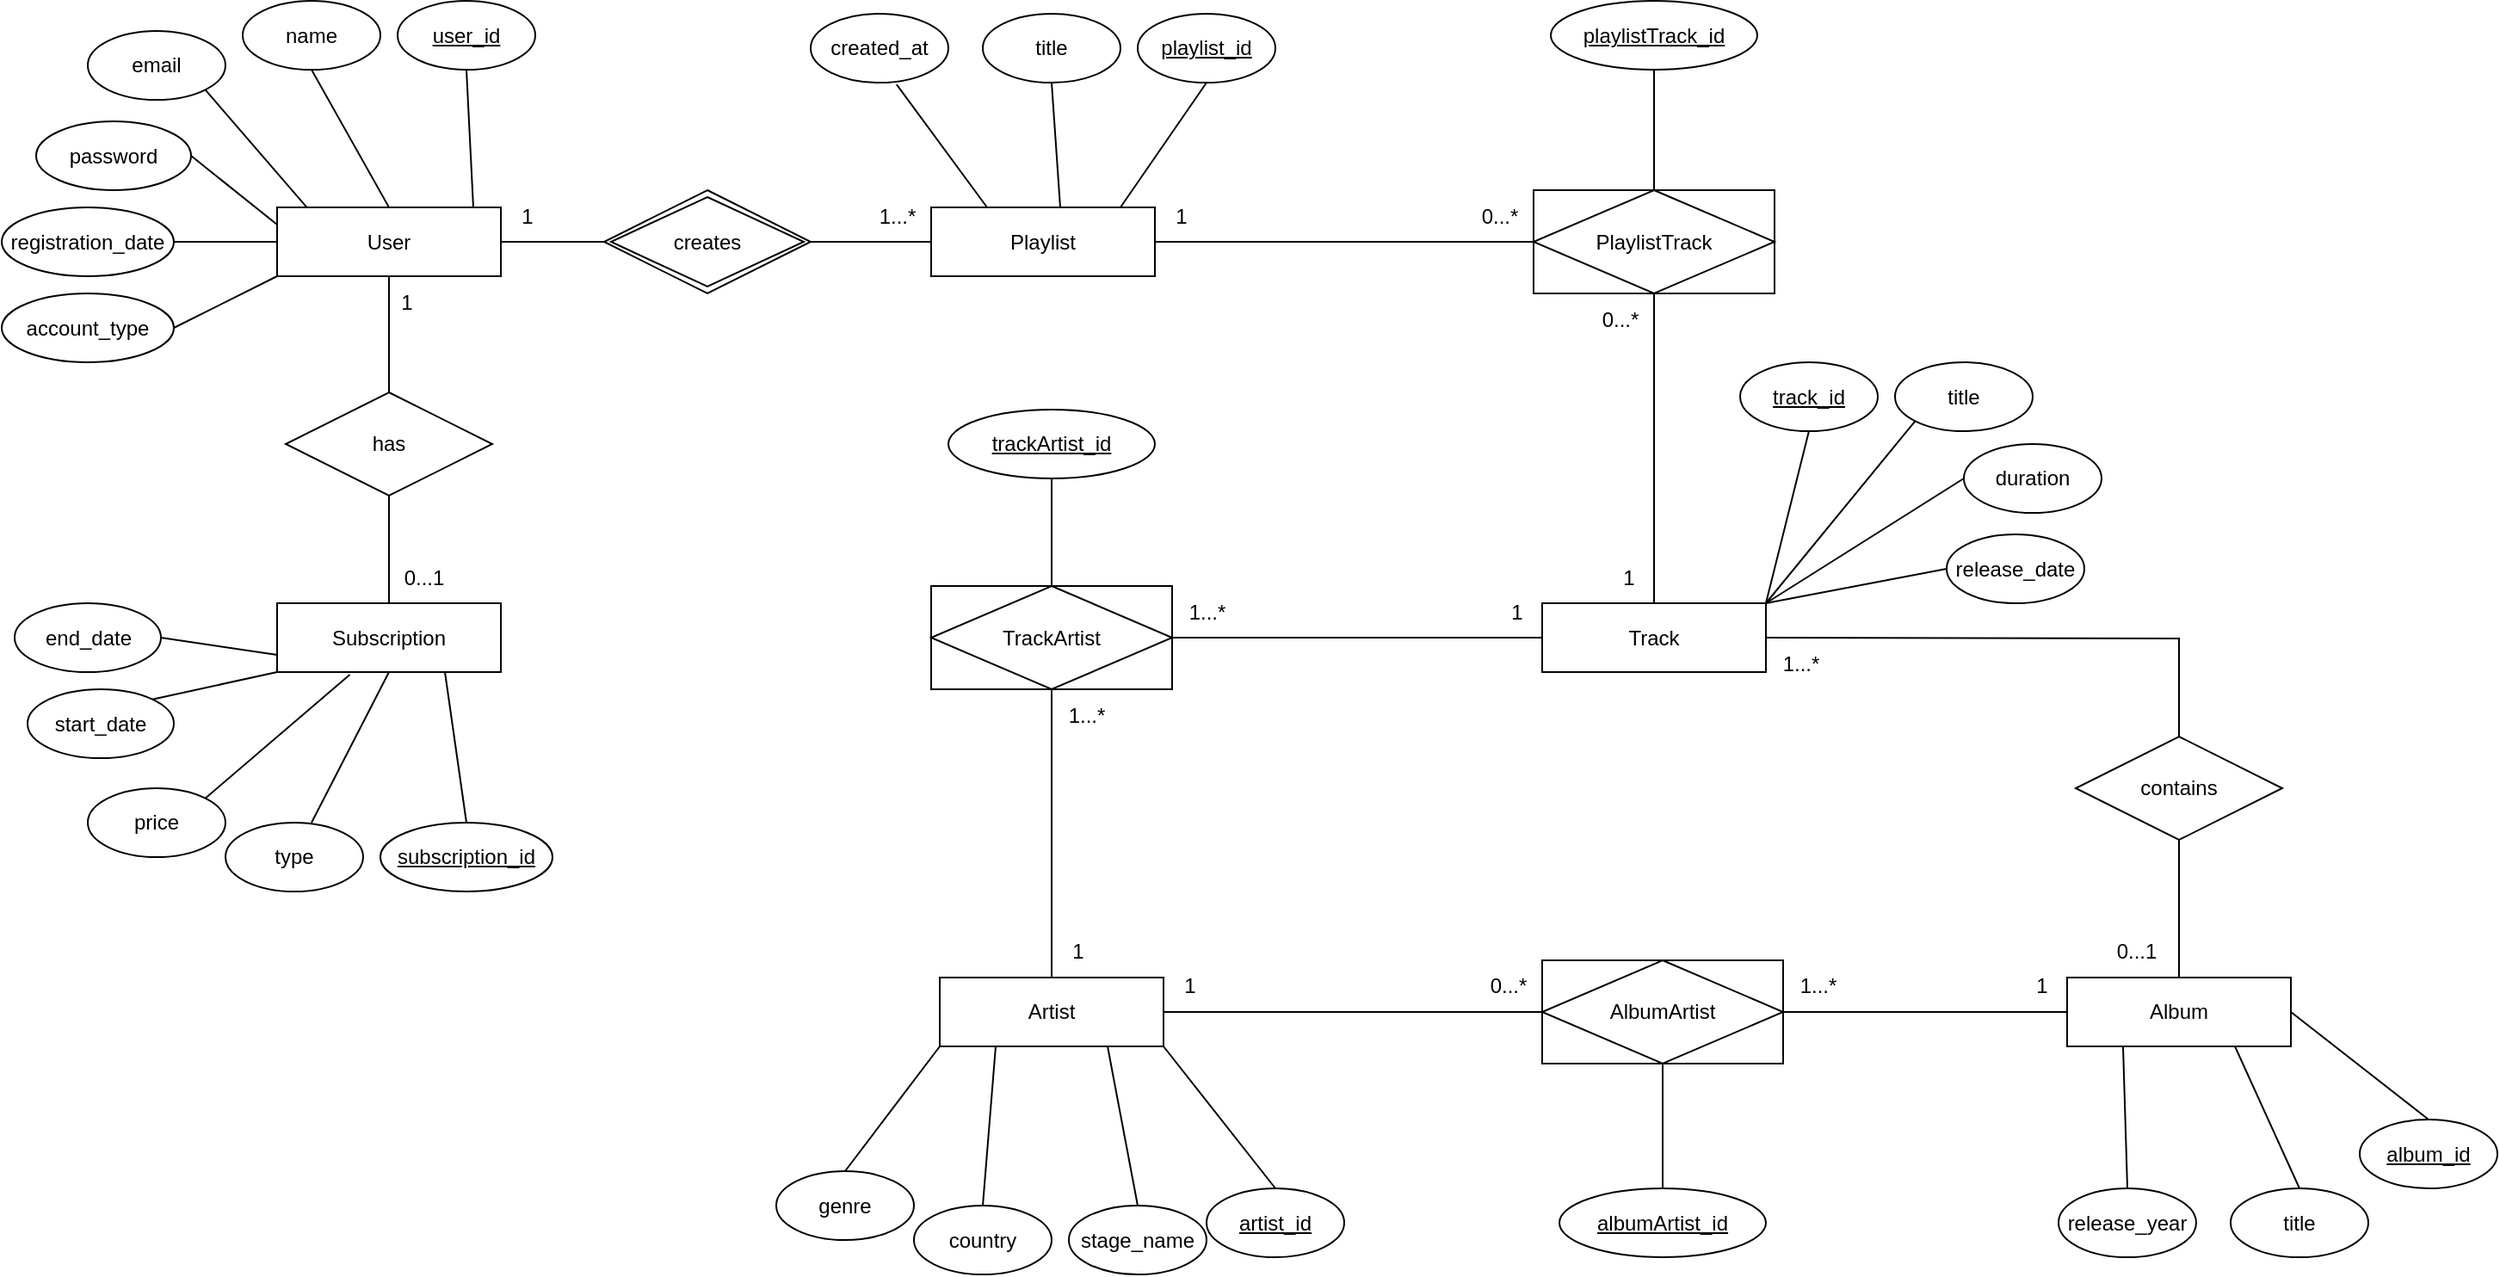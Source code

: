 <mxfile version="28.2.5">
  <diagram name="Страница — 1" id="agk2XMMz07DwHE8a75M7">
    <mxGraphModel dx="1453" dy="788" grid="1" gridSize="10" guides="1" tooltips="1" connect="1" arrows="1" fold="1" page="1" pageScale="1" pageWidth="1920" pageHeight="1200" math="0" shadow="0">
      <root>
        <mxCell id="0" />
        <mxCell id="1" parent="0" />
        <mxCell id="4leWx0n0EFDqDS3ZJIns-2" value="User" style="rounded=0;whiteSpace=wrap;html=1;" parent="1" vertex="1">
          <mxGeometry x="180" y="182.5" width="130" height="40" as="geometry" />
        </mxCell>
        <mxCell id="Ibi7c_byHSAgC4ZFs-kM-1" value="Playlist" style="rounded=0;whiteSpace=wrap;html=1;" vertex="1" parent="1">
          <mxGeometry x="560" y="182.5" width="130" height="40" as="geometry" />
        </mxCell>
        <mxCell id="Ibi7c_byHSAgC4ZFs-kM-2" value="Subscription" style="rounded=0;whiteSpace=wrap;html=1;" vertex="1" parent="1">
          <mxGeometry x="180" y="412.5" width="130" height="40" as="geometry" />
        </mxCell>
        <mxCell id="Ibi7c_byHSAgC4ZFs-kM-3" value="Track" style="rounded=0;whiteSpace=wrap;html=1;" vertex="1" parent="1">
          <mxGeometry x="915" y="412.5" width="130" height="40" as="geometry" />
        </mxCell>
        <mxCell id="Ibi7c_byHSAgC4ZFs-kM-4" value="Album" style="rounded=0;whiteSpace=wrap;html=1;" vertex="1" parent="1">
          <mxGeometry x="1220" y="630" width="130" height="40" as="geometry" />
        </mxCell>
        <mxCell id="Ibi7c_byHSAgC4ZFs-kM-5" value="Artist" style="rounded=0;whiteSpace=wrap;html=1;" vertex="1" parent="1">
          <mxGeometry x="565" y="630" width="130" height="40" as="geometry" />
        </mxCell>
        <mxCell id="Ibi7c_byHSAgC4ZFs-kM-6" value="PlaylistTrack" style="shape=associativeEntity;whiteSpace=wrap;html=1;align=center;" vertex="1" parent="1">
          <mxGeometry x="910" y="172.5" width="140" height="60" as="geometry" />
        </mxCell>
        <mxCell id="Ibi7c_byHSAgC4ZFs-kM-7" value="TrackArtist" style="shape=associativeEntity;whiteSpace=wrap;html=1;align=center;" vertex="1" parent="1">
          <mxGeometry x="560" y="402.5" width="140" height="60" as="geometry" />
        </mxCell>
        <mxCell id="Ibi7c_byHSAgC4ZFs-kM-9" value="user_id" style="ellipse;whiteSpace=wrap;html=1;align=center;fontStyle=4;" vertex="1" parent="1">
          <mxGeometry x="250" y="62.5" width="80" height="40" as="geometry" />
        </mxCell>
        <mxCell id="Ibi7c_byHSAgC4ZFs-kM-10" value="name" style="ellipse;whiteSpace=wrap;html=1;align=center;" vertex="1" parent="1">
          <mxGeometry x="160" y="62.5" width="80" height="40" as="geometry" />
        </mxCell>
        <mxCell id="Ibi7c_byHSAgC4ZFs-kM-11" value="email" style="ellipse;whiteSpace=wrap;html=1;align=center;" vertex="1" parent="1">
          <mxGeometry x="70" y="80" width="80" height="40" as="geometry" />
        </mxCell>
        <mxCell id="Ibi7c_byHSAgC4ZFs-kM-12" value="password" style="ellipse;whiteSpace=wrap;html=1;align=center;" vertex="1" parent="1">
          <mxGeometry x="40" y="132.5" width="90" height="40" as="geometry" />
        </mxCell>
        <mxCell id="Ibi7c_byHSAgC4ZFs-kM-13" value="registration_date" style="ellipse;whiteSpace=wrap;html=1;align=center;" vertex="1" parent="1">
          <mxGeometry x="20" y="182.5" width="100" height="40" as="geometry" />
        </mxCell>
        <mxCell id="Ibi7c_byHSAgC4ZFs-kM-14" value="account_type" style="ellipse;whiteSpace=wrap;html=1;align=center;" vertex="1" parent="1">
          <mxGeometry x="20" y="232.5" width="100" height="40" as="geometry" />
        </mxCell>
        <mxCell id="Ibi7c_byHSAgC4ZFs-kM-19" value="" style="endArrow=none;html=1;rounded=0;exitX=1;exitY=0.5;exitDx=0;exitDy=0;entryX=0;entryY=1;entryDx=0;entryDy=0;" edge="1" parent="1" source="Ibi7c_byHSAgC4ZFs-kM-14" target="4leWx0n0EFDqDS3ZJIns-2">
          <mxGeometry relative="1" as="geometry">
            <mxPoint x="130" y="310" as="sourcePoint" />
            <mxPoint x="290" y="310" as="targetPoint" />
          </mxGeometry>
        </mxCell>
        <mxCell id="Ibi7c_byHSAgC4ZFs-kM-20" value="" style="endArrow=none;html=1;rounded=0;exitX=1;exitY=0.5;exitDx=0;exitDy=0;entryX=0;entryY=0.5;entryDx=0;entryDy=0;" edge="1" parent="1" source="Ibi7c_byHSAgC4ZFs-kM-13" target="4leWx0n0EFDqDS3ZJIns-2">
          <mxGeometry relative="1" as="geometry">
            <mxPoint x="160" y="327" as="sourcePoint" />
            <mxPoint x="220" y="240" as="targetPoint" />
          </mxGeometry>
        </mxCell>
        <mxCell id="Ibi7c_byHSAgC4ZFs-kM-21" value="" style="endArrow=none;html=1;rounded=0;exitX=1;exitY=0.5;exitDx=0;exitDy=0;entryX=0;entryY=0.25;entryDx=0;entryDy=0;" edge="1" parent="1" source="Ibi7c_byHSAgC4ZFs-kM-12" target="4leWx0n0EFDqDS3ZJIns-2">
          <mxGeometry relative="1" as="geometry">
            <mxPoint x="150" y="307" as="sourcePoint" />
            <mxPoint x="210" y="220" as="targetPoint" />
          </mxGeometry>
        </mxCell>
        <mxCell id="Ibi7c_byHSAgC4ZFs-kM-22" value="" style="endArrow=none;html=1;rounded=0;exitX=1;exitY=1;exitDx=0;exitDy=0;entryX=0.135;entryY=0.008;entryDx=0;entryDy=0;entryPerimeter=0;" edge="1" parent="1" source="Ibi7c_byHSAgC4ZFs-kM-11" target="4leWx0n0EFDqDS3ZJIns-2">
          <mxGeometry relative="1" as="geometry">
            <mxPoint x="130" y="310" as="sourcePoint" />
            <mxPoint x="190" y="180" as="targetPoint" />
          </mxGeometry>
        </mxCell>
        <mxCell id="Ibi7c_byHSAgC4ZFs-kM-23" value="" style="endArrow=none;html=1;rounded=0;exitX=0.5;exitY=1;exitDx=0;exitDy=0;entryX=0.5;entryY=0;entryDx=0;entryDy=0;" edge="1" parent="1" source="Ibi7c_byHSAgC4ZFs-kM-10" target="4leWx0n0EFDqDS3ZJIns-2">
          <mxGeometry relative="1" as="geometry">
            <mxPoint x="130" y="310" as="sourcePoint" />
            <mxPoint x="220" y="180" as="targetPoint" />
          </mxGeometry>
        </mxCell>
        <mxCell id="Ibi7c_byHSAgC4ZFs-kM-24" value="" style="endArrow=none;html=1;rounded=0;exitX=0.5;exitY=1;exitDx=0;exitDy=0;entryX=0.877;entryY=0.008;entryDx=0;entryDy=0;entryPerimeter=0;" edge="1" parent="1" source="Ibi7c_byHSAgC4ZFs-kM-9" target="4leWx0n0EFDqDS3ZJIns-2">
          <mxGeometry relative="1" as="geometry">
            <mxPoint x="130" y="310" as="sourcePoint" />
            <mxPoint x="280" y="180" as="targetPoint" />
          </mxGeometry>
        </mxCell>
        <mxCell id="Ibi7c_byHSAgC4ZFs-kM-25" value="playlist_id" style="ellipse;whiteSpace=wrap;html=1;align=center;fontStyle=4;" vertex="1" parent="1">
          <mxGeometry x="680" y="70" width="80" height="40" as="geometry" />
        </mxCell>
        <mxCell id="Ibi7c_byHSAgC4ZFs-kM-26" value="title" style="ellipse;whiteSpace=wrap;html=1;align=center;" vertex="1" parent="1">
          <mxGeometry x="590" y="70" width="80" height="40" as="geometry" />
        </mxCell>
        <mxCell id="Ibi7c_byHSAgC4ZFs-kM-27" value="created_at" style="ellipse;whiteSpace=wrap;html=1;align=center;" vertex="1" parent="1">
          <mxGeometry x="490" y="70" width="80" height="40" as="geometry" />
        </mxCell>
        <mxCell id="Ibi7c_byHSAgC4ZFs-kM-29" value="" style="endArrow=none;html=1;rounded=0;exitX=0.624;exitY=1.026;exitDx=0;exitDy=0;exitPerimeter=0;entryX=0.25;entryY=0;entryDx=0;entryDy=0;" edge="1" parent="1" source="Ibi7c_byHSAgC4ZFs-kM-27" target="Ibi7c_byHSAgC4ZFs-kM-1">
          <mxGeometry relative="1" as="geometry">
            <mxPoint x="520" y="309.5" as="sourcePoint" />
            <mxPoint x="580" y="180" as="targetPoint" />
          </mxGeometry>
        </mxCell>
        <mxCell id="Ibi7c_byHSAgC4ZFs-kM-30" value="" style="endArrow=none;html=1;rounded=0;exitX=0.5;exitY=1;exitDx=0;exitDy=0;entryX=0.5;entryY=0;entryDx=0;entryDy=0;" edge="1" parent="1" source="Ibi7c_byHSAgC4ZFs-kM-26">
          <mxGeometry relative="1" as="geometry">
            <mxPoint x="520" y="309.5" as="sourcePoint" />
            <mxPoint x="635" y="182.5" as="targetPoint" />
          </mxGeometry>
        </mxCell>
        <mxCell id="Ibi7c_byHSAgC4ZFs-kM-31" value="" style="endArrow=none;html=1;rounded=0;exitX=0.5;exitY=1;exitDx=0;exitDy=0;entryX=0.846;entryY=0;entryDx=0;entryDy=0;entryPerimeter=0;" edge="1" parent="1" source="Ibi7c_byHSAgC4ZFs-kM-25" target="Ibi7c_byHSAgC4ZFs-kM-1">
          <mxGeometry relative="1" as="geometry">
            <mxPoint x="520" y="309.5" as="sourcePoint" />
            <mxPoint x="684" y="182.5" as="targetPoint" />
          </mxGeometry>
        </mxCell>
        <mxCell id="Ibi7c_byHSAgC4ZFs-kM-32" value="playlistTrack_id" style="ellipse;whiteSpace=wrap;html=1;align=center;fontStyle=4;" vertex="1" parent="1">
          <mxGeometry x="920" y="62.5" width="120" height="40" as="geometry" />
        </mxCell>
        <mxCell id="Ibi7c_byHSAgC4ZFs-kM-33" value="" style="endArrow=none;html=1;rounded=0;exitX=0.5;exitY=1;exitDx=0;exitDy=0;entryX=0.846;entryY=0;entryDx=0;entryDy=0;entryPerimeter=0;" edge="1" parent="1" source="Ibi7c_byHSAgC4ZFs-kM-32">
          <mxGeometry relative="1" as="geometry">
            <mxPoint x="830" y="299" as="sourcePoint" />
            <mxPoint x="980" y="172.5" as="targetPoint" />
          </mxGeometry>
        </mxCell>
        <mxCell id="Ibi7c_byHSAgC4ZFs-kM-46" value="subscription_id" style="ellipse;whiteSpace=wrap;html=1;align=center;fontStyle=4;" vertex="1" parent="1">
          <mxGeometry x="240" y="540" width="100" height="40" as="geometry" />
        </mxCell>
        <mxCell id="Ibi7c_byHSAgC4ZFs-kM-47" value="type" style="ellipse;whiteSpace=wrap;html=1;align=center;" vertex="1" parent="1">
          <mxGeometry x="150" y="540" width="80" height="40" as="geometry" />
        </mxCell>
        <mxCell id="Ibi7c_byHSAgC4ZFs-kM-48" value="price" style="ellipse;whiteSpace=wrap;html=1;align=center;" vertex="1" parent="1">
          <mxGeometry x="70" y="520" width="80" height="40" as="geometry" />
        </mxCell>
        <mxCell id="Ibi7c_byHSAgC4ZFs-kM-49" value="start_date" style="ellipse;whiteSpace=wrap;html=1;align=center;" vertex="1" parent="1">
          <mxGeometry x="35" y="462.5" width="85" height="40" as="geometry" />
        </mxCell>
        <mxCell id="Ibi7c_byHSAgC4ZFs-kM-50" value="end_date" style="ellipse;whiteSpace=wrap;html=1;align=center;" vertex="1" parent="1">
          <mxGeometry x="27.5" y="412.5" width="85" height="40" as="geometry" />
        </mxCell>
        <mxCell id="Ibi7c_byHSAgC4ZFs-kM-53" value="" style="endArrow=none;html=1;rounded=0;exitX=1;exitY=0.5;exitDx=0;exitDy=0;entryX=0;entryY=0.75;entryDx=0;entryDy=0;" edge="1" parent="1" source="Ibi7c_byHSAgC4ZFs-kM-50" target="Ibi7c_byHSAgC4ZFs-kM-2">
          <mxGeometry relative="1" as="geometry">
            <mxPoint x="190" y="758.25" as="sourcePoint" />
            <mxPoint x="210" y="633.75" as="targetPoint" />
          </mxGeometry>
        </mxCell>
        <mxCell id="Ibi7c_byHSAgC4ZFs-kM-54" value="" style="endArrow=none;html=1;rounded=0;entryX=0;entryY=1;entryDx=0;entryDy=0;exitX=1;exitY=0;exitDx=0;exitDy=0;" edge="1" parent="1" source="Ibi7c_byHSAgC4ZFs-kM-49" target="Ibi7c_byHSAgC4ZFs-kM-2">
          <mxGeometry relative="1" as="geometry">
            <mxPoint x="140" y="514" as="sourcePoint" />
            <mxPoint x="210" y="623.75" as="targetPoint" />
          </mxGeometry>
        </mxCell>
        <mxCell id="Ibi7c_byHSAgC4ZFs-kM-55" value="" style="endArrow=none;html=1;rounded=0;exitX=1;exitY=0;exitDx=0;exitDy=0;entryX=0.325;entryY=1.037;entryDx=0;entryDy=0;entryPerimeter=0;" edge="1" parent="1" source="Ibi7c_byHSAgC4ZFs-kM-48" target="Ibi7c_byHSAgC4ZFs-kM-2">
          <mxGeometry relative="1" as="geometry">
            <mxPoint x="160" y="741.25" as="sourcePoint" />
            <mxPoint x="228" y="614" as="targetPoint" />
          </mxGeometry>
        </mxCell>
        <mxCell id="Ibi7c_byHSAgC4ZFs-kM-56" value="" style="endArrow=none;html=1;rounded=0;entryX=0.5;entryY=1;entryDx=0;entryDy=0;" edge="1" parent="1" target="Ibi7c_byHSAgC4ZFs-kM-2">
          <mxGeometry relative="1" as="geometry">
            <mxPoint x="200" y="540" as="sourcePoint" />
            <mxPoint x="275" y="613.75" as="targetPoint" />
          </mxGeometry>
        </mxCell>
        <mxCell id="Ibi7c_byHSAgC4ZFs-kM-57" value="" style="endArrow=none;html=1;rounded=0;exitX=0.5;exitY=0;exitDx=0;exitDy=0;entryX=0.75;entryY=1;entryDx=0;entryDy=0;" edge="1" parent="1" source="Ibi7c_byHSAgC4ZFs-kM-46" target="Ibi7c_byHSAgC4ZFs-kM-2">
          <mxGeometry relative="1" as="geometry">
            <mxPoint x="160" y="741.25" as="sourcePoint" />
            <mxPoint x="324.01" y="614.07" as="targetPoint" />
          </mxGeometry>
        </mxCell>
        <mxCell id="Ibi7c_byHSAgC4ZFs-kM-59" value="artist_id" style="ellipse;whiteSpace=wrap;html=1;align=center;fontStyle=4;" vertex="1" parent="1">
          <mxGeometry x="720" y="752.5" width="80" height="40" as="geometry" />
        </mxCell>
        <mxCell id="Ibi7c_byHSAgC4ZFs-kM-60" value="stage_name" style="ellipse;whiteSpace=wrap;html=1;align=center;" vertex="1" parent="1">
          <mxGeometry x="640" y="762.5" width="80" height="40" as="geometry" />
        </mxCell>
        <mxCell id="Ibi7c_byHSAgC4ZFs-kM-61" value="country" style="ellipse;whiteSpace=wrap;html=1;align=center;" vertex="1" parent="1">
          <mxGeometry x="550" y="762.5" width="80" height="40" as="geometry" />
        </mxCell>
        <mxCell id="Ibi7c_byHSAgC4ZFs-kM-62" value="genre" style="ellipse;whiteSpace=wrap;html=1;align=center;" vertex="1" parent="1">
          <mxGeometry x="470" y="742.5" width="80" height="40" as="geometry" />
        </mxCell>
        <mxCell id="Ibi7c_byHSAgC4ZFs-kM-63" value="" style="endArrow=none;html=1;rounded=0;entryX=0;entryY=1;entryDx=0;entryDy=0;exitX=0.5;exitY=0;exitDx=0;exitDy=0;" edge="1" parent="1" source="Ibi7c_byHSAgC4ZFs-kM-62" target="Ibi7c_byHSAgC4ZFs-kM-5">
          <mxGeometry relative="1" as="geometry">
            <mxPoint x="501" y="719.5" as="sourcePoint" />
            <mxPoint x="430" y="582.5" as="targetPoint" />
          </mxGeometry>
        </mxCell>
        <mxCell id="Ibi7c_byHSAgC4ZFs-kM-64" value="" style="endArrow=none;html=1;rounded=0;exitX=0.5;exitY=0;exitDx=0;exitDy=0;entryX=0.25;entryY=1;entryDx=0;entryDy=0;" edge="1" parent="1" source="Ibi7c_byHSAgC4ZFs-kM-61" target="Ibi7c_byHSAgC4ZFs-kM-5">
          <mxGeometry relative="1" as="geometry">
            <mxPoint x="612" y="799.5" as="sourcePoint" />
            <mxPoint x="600" y="712.5" as="targetPoint" />
          </mxGeometry>
        </mxCell>
        <mxCell id="Ibi7c_byHSAgC4ZFs-kM-65" value="" style="endArrow=none;html=1;rounded=0;exitX=0.5;exitY=0;exitDx=0;exitDy=0;entryX=0.75;entryY=1;entryDx=0;entryDy=0;" edge="1" parent="1" source="Ibi7c_byHSAgC4ZFs-kM-60" target="Ibi7c_byHSAgC4ZFs-kM-5">
          <mxGeometry relative="1" as="geometry">
            <mxPoint x="652" y="809.5" as="sourcePoint" />
            <mxPoint x="640" y="722.5" as="targetPoint" />
          </mxGeometry>
        </mxCell>
        <mxCell id="Ibi7c_byHSAgC4ZFs-kM-66" value="" style="endArrow=none;html=1;rounded=0;exitX=0.5;exitY=0;exitDx=0;exitDy=0;entryX=1;entryY=1;entryDx=0;entryDy=0;" edge="1" parent="1" source="Ibi7c_byHSAgC4ZFs-kM-59" target="Ibi7c_byHSAgC4ZFs-kM-5">
          <mxGeometry relative="1" as="geometry">
            <mxPoint x="702" y="809.5" as="sourcePoint" />
            <mxPoint x="690" y="722.5" as="targetPoint" />
          </mxGeometry>
        </mxCell>
        <mxCell id="Ibi7c_byHSAgC4ZFs-kM-67" value="album_id" style="ellipse;whiteSpace=wrap;html=1;align=center;fontStyle=4;" vertex="1" parent="1">
          <mxGeometry x="1390" y="712.5" width="80" height="40" as="geometry" />
        </mxCell>
        <mxCell id="Ibi7c_byHSAgC4ZFs-kM-68" value="release_year" style="ellipse;whiteSpace=wrap;html=1;align=center;" vertex="1" parent="1">
          <mxGeometry x="1215" y="752.5" width="80" height="40" as="geometry" />
        </mxCell>
        <mxCell id="Ibi7c_byHSAgC4ZFs-kM-69" value="title" style="ellipse;whiteSpace=wrap;html=1;align=center;" vertex="1" parent="1">
          <mxGeometry x="1315" y="752.5" width="80" height="40" as="geometry" />
        </mxCell>
        <mxCell id="Ibi7c_byHSAgC4ZFs-kM-70" value="" style="endArrow=none;html=1;rounded=0;exitX=0.5;exitY=0;exitDx=0;exitDy=0;entryX=0.25;entryY=1;entryDx=0;entryDy=0;" edge="1" parent="1" source="Ibi7c_byHSAgC4ZFs-kM-68" target="Ibi7c_byHSAgC4ZFs-kM-4">
          <mxGeometry relative="1" as="geometry">
            <mxPoint x="1225" y="762.5" as="sourcePoint" />
            <mxPoint x="1233" y="670.5" as="targetPoint" />
          </mxGeometry>
        </mxCell>
        <mxCell id="Ibi7c_byHSAgC4ZFs-kM-71" value="" style="endArrow=none;html=1;rounded=0;exitX=0.5;exitY=0;exitDx=0;exitDy=0;entryX=0.75;entryY=1;entryDx=0;entryDy=0;" edge="1" parent="1" source="Ibi7c_byHSAgC4ZFs-kM-69" target="Ibi7c_byHSAgC4ZFs-kM-4">
          <mxGeometry relative="1" as="geometry">
            <mxPoint x="1345" y="764.5" as="sourcePoint" />
            <mxPoint x="1353" y="672.5" as="targetPoint" />
          </mxGeometry>
        </mxCell>
        <mxCell id="Ibi7c_byHSAgC4ZFs-kM-72" value="" style="endArrow=none;html=1;rounded=0;exitX=0.5;exitY=0;exitDx=0;exitDy=0;entryX=1;entryY=0.5;entryDx=0;entryDy=0;" edge="1" parent="1" source="Ibi7c_byHSAgC4ZFs-kM-67" target="Ibi7c_byHSAgC4ZFs-kM-4">
          <mxGeometry relative="1" as="geometry">
            <mxPoint x="1345" y="784.5" as="sourcePoint" />
            <mxPoint x="1353" y="692.5" as="targetPoint" />
          </mxGeometry>
        </mxCell>
        <mxCell id="Ibi7c_byHSAgC4ZFs-kM-73" value="track_id" style="ellipse;whiteSpace=wrap;html=1;align=center;fontStyle=4;" vertex="1" parent="1">
          <mxGeometry x="1030" y="272.5" width="80" height="40" as="geometry" />
        </mxCell>
        <mxCell id="Ibi7c_byHSAgC4ZFs-kM-74" value="duration" style="ellipse;whiteSpace=wrap;html=1;align=center;" vertex="1" parent="1">
          <mxGeometry x="1160" y="320" width="80" height="40" as="geometry" />
        </mxCell>
        <mxCell id="Ibi7c_byHSAgC4ZFs-kM-75" value="title" style="ellipse;whiteSpace=wrap;html=1;align=center;" vertex="1" parent="1">
          <mxGeometry x="1120" y="272.5" width="80" height="40" as="geometry" />
        </mxCell>
        <mxCell id="Ibi7c_byHSAgC4ZFs-kM-76" value="release_date" style="ellipse;whiteSpace=wrap;html=1;align=center;" vertex="1" parent="1">
          <mxGeometry x="1150" y="372.5" width="80" height="40" as="geometry" />
        </mxCell>
        <mxCell id="Ibi7c_byHSAgC4ZFs-kM-77" value="" style="endArrow=none;html=1;rounded=0;entryX=1;entryY=0;entryDx=0;entryDy=0;exitX=0;exitY=0.5;exitDx=0;exitDy=0;" edge="1" parent="1" source="Ibi7c_byHSAgC4ZFs-kM-76" target="Ibi7c_byHSAgC4ZFs-kM-3">
          <mxGeometry relative="1" as="geometry">
            <mxPoint x="1140" y="430" as="sourcePoint" />
            <mxPoint x="1053" y="431.5" as="targetPoint" />
          </mxGeometry>
        </mxCell>
        <mxCell id="Ibi7c_byHSAgC4ZFs-kM-78" value="" style="endArrow=none;html=1;rounded=0;exitX=0;exitY=0.5;exitDx=0;exitDy=0;entryX=1;entryY=0;entryDx=0;entryDy=0;" edge="1" parent="1" source="Ibi7c_byHSAgC4ZFs-kM-74" target="Ibi7c_byHSAgC4ZFs-kM-3">
          <mxGeometry relative="1" as="geometry">
            <mxPoint x="1097" y="542" as="sourcePoint" />
            <mxPoint x="1060" y="460" as="targetPoint" />
          </mxGeometry>
        </mxCell>
        <mxCell id="Ibi7c_byHSAgC4ZFs-kM-79" value="" style="endArrow=none;html=1;rounded=0;exitX=0;exitY=1;exitDx=0;exitDy=0;entryX=1;entryY=0;entryDx=0;entryDy=0;" edge="1" parent="1" source="Ibi7c_byHSAgC4ZFs-kM-75" target="Ibi7c_byHSAgC4ZFs-kM-3">
          <mxGeometry relative="1" as="geometry">
            <mxPoint x="1097" y="492" as="sourcePoint" />
            <mxPoint x="1045" y="433" as="targetPoint" />
          </mxGeometry>
        </mxCell>
        <mxCell id="Ibi7c_byHSAgC4ZFs-kM-80" value="" style="endArrow=none;html=1;rounded=0;exitX=0.5;exitY=1;exitDx=0;exitDy=0;entryX=1;entryY=0;entryDx=0;entryDy=0;" edge="1" parent="1" source="Ibi7c_byHSAgC4ZFs-kM-73" target="Ibi7c_byHSAgC4ZFs-kM-3">
          <mxGeometry relative="1" as="geometry">
            <mxPoint x="1127" y="472" as="sourcePoint" />
            <mxPoint x="1090" y="390" as="targetPoint" />
          </mxGeometry>
        </mxCell>
        <mxCell id="Ibi7c_byHSAgC4ZFs-kM-81" value="trackArtist_id" style="ellipse;whiteSpace=wrap;html=1;align=center;fontStyle=4;" vertex="1" parent="1">
          <mxGeometry x="570" y="300" width="120" height="40" as="geometry" />
        </mxCell>
        <mxCell id="Ibi7c_byHSAgC4ZFs-kM-82" value="" style="endArrow=none;html=1;rounded=0;exitX=0.5;exitY=1;exitDx=0;exitDy=0;entryX=0.5;entryY=0;entryDx=0;entryDy=0;" edge="1" parent="1" source="Ibi7c_byHSAgC4ZFs-kM-81" target="Ibi7c_byHSAgC4ZFs-kM-7">
          <mxGeometry relative="1" as="geometry">
            <mxPoint x="450" y="536.5" as="sourcePoint" />
            <mxPoint x="750" y="362.5" as="targetPoint" />
          </mxGeometry>
        </mxCell>
        <mxCell id="Ibi7c_byHSAgC4ZFs-kM-83" value="" style="endArrow=none;html=1;rounded=0;exitX=0.5;exitY=1;exitDx=0;exitDy=0;entryX=0.5;entryY=0;entryDx=0;entryDy=0;" edge="1" parent="1" source="Ibi7c_byHSAgC4ZFs-kM-6" target="Ibi7c_byHSAgC4ZFs-kM-3">
          <mxGeometry relative="1" as="geometry">
            <mxPoint x="640" y="240" as="sourcePoint" />
            <mxPoint x="800" y="240" as="targetPoint" />
          </mxGeometry>
        </mxCell>
        <mxCell id="Ibi7c_byHSAgC4ZFs-kM-84" value="" style="endArrow=none;html=1;rounded=0;exitX=1;exitY=0.5;exitDx=0;exitDy=0;entryX=0;entryY=0.5;entryDx=0;entryDy=0;" edge="1" parent="1" source="Ibi7c_byHSAgC4ZFs-kM-1" target="Ibi7c_byHSAgC4ZFs-kM-6">
          <mxGeometry relative="1" as="geometry">
            <mxPoint x="720" y="240" as="sourcePoint" />
            <mxPoint x="880" y="240" as="targetPoint" />
          </mxGeometry>
        </mxCell>
        <mxCell id="Ibi7c_byHSAgC4ZFs-kM-85" value="" style="endArrow=none;html=1;rounded=0;exitX=1;exitY=0.5;exitDx=0;exitDy=0;entryX=0;entryY=0.5;entryDx=0;entryDy=0;" edge="1" parent="1" source="Ibi7c_byHSAgC4ZFs-kM-7" target="Ibi7c_byHSAgC4ZFs-kM-3">
          <mxGeometry relative="1" as="geometry">
            <mxPoint x="720" y="340" as="sourcePoint" />
            <mxPoint x="880" y="340" as="targetPoint" />
          </mxGeometry>
        </mxCell>
        <mxCell id="Ibi7c_byHSAgC4ZFs-kM-86" value="" style="endArrow=none;html=1;rounded=0;exitX=0.5;exitY=1;exitDx=0;exitDy=0;entryX=0.5;entryY=0;entryDx=0;entryDy=0;" edge="1" parent="1" source="Ibi7c_byHSAgC4ZFs-kM-7" target="Ibi7c_byHSAgC4ZFs-kM-5">
          <mxGeometry relative="1" as="geometry">
            <mxPoint x="720" y="530" as="sourcePoint" />
            <mxPoint x="880" y="530" as="targetPoint" />
          </mxGeometry>
        </mxCell>
        <mxCell id="Ibi7c_byHSAgC4ZFs-kM-87" value="1" style="text;html=1;align=center;verticalAlign=middle;resizable=0;points=[];autosize=1;strokeColor=none;fillColor=none;" vertex="1" parent="1">
          <mxGeometry x="690" y="172.5" width="30" height="30" as="geometry" />
        </mxCell>
        <mxCell id="Ibi7c_byHSAgC4ZFs-kM-88" value="0...*" style="text;html=1;align=center;verticalAlign=middle;resizable=0;points=[];autosize=1;strokeColor=none;fillColor=none;" vertex="1" parent="1">
          <mxGeometry x="870" y="172.5" width="40" height="30" as="geometry" />
        </mxCell>
        <mxCell id="Ibi7c_byHSAgC4ZFs-kM-89" value="1" style="text;html=1;align=center;verticalAlign=middle;resizable=0;points=[];autosize=1;strokeColor=none;fillColor=none;" vertex="1" parent="1">
          <mxGeometry x="950" y="382.5" width="30" height="30" as="geometry" />
        </mxCell>
        <mxCell id="Ibi7c_byHSAgC4ZFs-kM-90" value="0...*" style="text;html=1;align=center;verticalAlign=middle;resizable=0;points=[];autosize=1;strokeColor=none;fillColor=none;" vertex="1" parent="1">
          <mxGeometry x="940" y="232.5" width="40" height="30" as="geometry" />
        </mxCell>
        <mxCell id="Ibi7c_byHSAgC4ZFs-kM-92" value="1" style="text;html=1;align=center;verticalAlign=middle;resizable=0;points=[];autosize=1;strokeColor=none;fillColor=none;" vertex="1" parent="1">
          <mxGeometry x="885" y="402.5" width="30" height="30" as="geometry" />
        </mxCell>
        <mxCell id="Ibi7c_byHSAgC4ZFs-kM-93" value="1" style="text;html=1;align=center;verticalAlign=middle;resizable=0;points=[];autosize=1;strokeColor=none;fillColor=none;" vertex="1" parent="1">
          <mxGeometry x="630" y="600" width="30" height="30" as="geometry" />
        </mxCell>
        <mxCell id="Ibi7c_byHSAgC4ZFs-kM-94" value="1...*" style="text;html=1;align=center;verticalAlign=middle;resizable=0;points=[];autosize=1;strokeColor=none;fillColor=none;" vertex="1" parent="1">
          <mxGeometry x="630" y="462.5" width="40" height="30" as="geometry" />
        </mxCell>
        <mxCell id="Ibi7c_byHSAgC4ZFs-kM-95" value="1...*" style="text;html=1;align=center;verticalAlign=middle;resizable=0;points=[];autosize=1;strokeColor=none;fillColor=none;" vertex="1" parent="1">
          <mxGeometry x="700" y="402.5" width="40" height="30" as="geometry" />
        </mxCell>
        <mxCell id="Ibi7c_byHSAgC4ZFs-kM-96" value="creates" style="shape=rhombus;double=1;perimeter=rhombusPerimeter;whiteSpace=wrap;html=1;align=center;" vertex="1" parent="1">
          <mxGeometry x="370" y="172.5" width="120" height="60" as="geometry" />
        </mxCell>
        <mxCell id="Ibi7c_byHSAgC4ZFs-kM-97" value="has" style="shape=rhombus;perimeter=rhombusPerimeter;whiteSpace=wrap;html=1;align=center;" vertex="1" parent="1">
          <mxGeometry x="185" y="290" width="120" height="60" as="geometry" />
        </mxCell>
        <mxCell id="Ibi7c_byHSAgC4ZFs-kM-98" value="" style="endArrow=none;html=1;rounded=0;exitX=0.5;exitY=1;exitDx=0;exitDy=0;entryX=0.5;entryY=0;entryDx=0;entryDy=0;" edge="1" parent="1" source="4leWx0n0EFDqDS3ZJIns-2" target="Ibi7c_byHSAgC4ZFs-kM-97">
          <mxGeometry relative="1" as="geometry">
            <mxPoint x="220" y="330" as="sourcePoint" />
            <mxPoint x="380" y="330" as="targetPoint" />
          </mxGeometry>
        </mxCell>
        <mxCell id="Ibi7c_byHSAgC4ZFs-kM-99" value="" style="endArrow=none;html=1;rounded=0;exitX=0.5;exitY=1;exitDx=0;exitDy=0;entryX=0.5;entryY=0;entryDx=0;entryDy=0;" edge="1" parent="1" source="Ibi7c_byHSAgC4ZFs-kM-97" target="Ibi7c_byHSAgC4ZFs-kM-2">
          <mxGeometry relative="1" as="geometry">
            <mxPoint x="220" y="330" as="sourcePoint" />
            <mxPoint x="260" y="380" as="targetPoint" />
          </mxGeometry>
        </mxCell>
        <mxCell id="Ibi7c_byHSAgC4ZFs-kM-100" value="1" style="text;html=1;align=center;verticalAlign=middle;resizable=0;points=[];autosize=1;strokeColor=none;fillColor=none;" vertex="1" parent="1">
          <mxGeometry x="240" y="222.5" width="30" height="30" as="geometry" />
        </mxCell>
        <mxCell id="Ibi7c_byHSAgC4ZFs-kM-101" value="0...1" style="text;html=1;align=center;verticalAlign=middle;resizable=0;points=[];autosize=1;strokeColor=none;fillColor=none;" vertex="1" parent="1">
          <mxGeometry x="240" y="382.5" width="50" height="30" as="geometry" />
        </mxCell>
        <mxCell id="Ibi7c_byHSAgC4ZFs-kM-102" value="" style="endArrow=none;html=1;rounded=0;exitX=1;exitY=0.5;exitDx=0;exitDy=0;entryX=0;entryY=0.5;entryDx=0;entryDy=0;" edge="1" parent="1" source="4leWx0n0EFDqDS3ZJIns-2" target="Ibi7c_byHSAgC4ZFs-kM-96">
          <mxGeometry relative="1" as="geometry">
            <mxPoint x="330" y="240" as="sourcePoint" />
            <mxPoint x="490" y="240" as="targetPoint" />
          </mxGeometry>
        </mxCell>
        <mxCell id="Ibi7c_byHSAgC4ZFs-kM-103" value="" style="endArrow=none;html=1;rounded=0;exitX=1;exitY=0.5;exitDx=0;exitDy=0;entryX=0;entryY=0.5;entryDx=0;entryDy=0;" edge="1" parent="1" source="Ibi7c_byHSAgC4ZFs-kM-96" target="Ibi7c_byHSAgC4ZFs-kM-1">
          <mxGeometry relative="1" as="geometry">
            <mxPoint x="330" y="240" as="sourcePoint" />
            <mxPoint x="490" y="240" as="targetPoint" />
          </mxGeometry>
        </mxCell>
        <mxCell id="Ibi7c_byHSAgC4ZFs-kM-104" value="1" style="text;html=1;align=center;verticalAlign=middle;resizable=0;points=[];autosize=1;strokeColor=none;fillColor=none;" vertex="1" parent="1">
          <mxGeometry x="310" y="172.5" width="30" height="30" as="geometry" />
        </mxCell>
        <mxCell id="Ibi7c_byHSAgC4ZFs-kM-105" value="1...*" style="text;html=1;align=center;verticalAlign=middle;resizable=0;points=[];autosize=1;strokeColor=none;fillColor=none;" vertex="1" parent="1">
          <mxGeometry x="520" y="172.5" width="40" height="30" as="geometry" />
        </mxCell>
        <mxCell id="Ibi7c_byHSAgC4ZFs-kM-106" value="contains" style="shape=rhombus;perimeter=rhombusPerimeter;whiteSpace=wrap;html=1;align=center;" vertex="1" parent="1">
          <mxGeometry x="1225" y="490" width="120" height="60" as="geometry" />
        </mxCell>
        <mxCell id="Ibi7c_byHSAgC4ZFs-kM-107" value="" style="endArrow=none;html=1;rounded=0;entryX=1;entryY=0.5;entryDx=0;entryDy=0;exitX=0.5;exitY=0;exitDx=0;exitDy=0;" edge="1" parent="1" source="Ibi7c_byHSAgC4ZFs-kM-106" target="Ibi7c_byHSAgC4ZFs-kM-3">
          <mxGeometry relative="1" as="geometry">
            <mxPoint x="1280" y="510" as="sourcePoint" />
            <mxPoint x="1070" y="520" as="targetPoint" />
            <Array as="points">
              <mxPoint x="1285" y="433" />
            </Array>
          </mxGeometry>
        </mxCell>
        <mxCell id="Ibi7c_byHSAgC4ZFs-kM-108" value="" style="endArrow=none;html=1;rounded=0;exitX=0.5;exitY=1;exitDx=0;exitDy=0;entryX=0.5;entryY=0;entryDx=0;entryDy=0;" edge="1" parent="1" source="Ibi7c_byHSAgC4ZFs-kM-106" target="Ibi7c_byHSAgC4ZFs-kM-4">
          <mxGeometry relative="1" as="geometry">
            <mxPoint x="1215" y="520" as="sourcePoint" />
            <mxPoint x="1375" y="520" as="targetPoint" />
          </mxGeometry>
        </mxCell>
        <mxCell id="Ibi7c_byHSAgC4ZFs-kM-109" value="1...*" style="text;html=1;align=center;verticalAlign=middle;resizable=0;points=[];autosize=1;strokeColor=none;fillColor=none;" vertex="1" parent="1">
          <mxGeometry x="1045" y="432.5" width="40" height="30" as="geometry" />
        </mxCell>
        <mxCell id="Ibi7c_byHSAgC4ZFs-kM-110" value="0...1" style="text;html=1;align=center;verticalAlign=middle;resizable=0;points=[];autosize=1;strokeColor=none;fillColor=none;" vertex="1" parent="1">
          <mxGeometry x="1235" y="600" width="50" height="30" as="geometry" />
        </mxCell>
        <mxCell id="Ibi7c_byHSAgC4ZFs-kM-112" value="" style="endArrow=none;html=1;rounded=0;exitX=1;exitY=0.5;exitDx=0;exitDy=0;entryX=0;entryY=0.5;entryDx=0;entryDy=0;" edge="1" parent="1" source="Ibi7c_byHSAgC4ZFs-kM-5" target="Ibi7c_byHSAgC4ZFs-kM-119">
          <mxGeometry relative="1" as="geometry">
            <mxPoint x="720" y="590" as="sourcePoint" />
            <mxPoint x="940" y="650" as="targetPoint" />
          </mxGeometry>
        </mxCell>
        <mxCell id="Ibi7c_byHSAgC4ZFs-kM-113" value="" style="endArrow=none;html=1;rounded=0;exitX=1;exitY=0.5;exitDx=0;exitDy=0;entryX=0;entryY=0.5;entryDx=0;entryDy=0;" edge="1" parent="1" source="Ibi7c_byHSAgC4ZFs-kM-119" target="Ibi7c_byHSAgC4ZFs-kM-4">
          <mxGeometry relative="1" as="geometry">
            <mxPoint x="980" y="650" as="sourcePoint" />
            <mxPoint x="800" y="590" as="targetPoint" />
          </mxGeometry>
        </mxCell>
        <mxCell id="Ibi7c_byHSAgC4ZFs-kM-114" value="1...*" style="text;html=1;align=center;verticalAlign=middle;resizable=0;points=[];autosize=1;strokeColor=none;fillColor=none;" vertex="1" parent="1">
          <mxGeometry x="1055" y="620" width="40" height="30" as="geometry" />
        </mxCell>
        <mxCell id="Ibi7c_byHSAgC4ZFs-kM-115" value="0...*" style="text;html=1;align=center;verticalAlign=middle;resizable=0;points=[];autosize=1;strokeColor=none;fillColor=none;" vertex="1" parent="1">
          <mxGeometry x="875" y="620" width="40" height="30" as="geometry" />
        </mxCell>
        <mxCell id="Ibi7c_byHSAgC4ZFs-kM-116" style="edgeStyle=orthogonalEdgeStyle;rounded=0;orthogonalLoop=1;jettySize=auto;html=1;exitX=0.5;exitY=1;exitDx=0;exitDy=0;" edge="1" parent="1" source="Ibi7c_byHSAgC4ZFs-kM-76" target="Ibi7c_byHSAgC4ZFs-kM-76">
          <mxGeometry relative="1" as="geometry" />
        </mxCell>
        <mxCell id="Ibi7c_byHSAgC4ZFs-kM-119" value="AlbumArtist" style="shape=associativeEntity;whiteSpace=wrap;html=1;align=center;" vertex="1" parent="1">
          <mxGeometry x="915" y="620" width="140" height="60" as="geometry" />
        </mxCell>
        <mxCell id="Ibi7c_byHSAgC4ZFs-kM-120" value="albumArtist_id" style="ellipse;whiteSpace=wrap;html=1;align=center;fontStyle=4;" vertex="1" parent="1">
          <mxGeometry x="925" y="752.5" width="120" height="40" as="geometry" />
        </mxCell>
        <mxCell id="Ibi7c_byHSAgC4ZFs-kM-121" value="" style="endArrow=none;html=1;rounded=0;exitX=0.5;exitY=0;exitDx=0;exitDy=0;entryX=0.5;entryY=1;entryDx=0;entryDy=0;" edge="1" parent="1" source="Ibi7c_byHSAgC4ZFs-kM-120" target="Ibi7c_byHSAgC4ZFs-kM-119">
          <mxGeometry relative="1" as="geometry">
            <mxPoint x="825" y="986.5" as="sourcePoint" />
            <mxPoint x="1005" y="853" as="targetPoint" />
          </mxGeometry>
        </mxCell>
        <mxCell id="Ibi7c_byHSAgC4ZFs-kM-122" value="1" style="text;html=1;align=center;verticalAlign=middle;resizable=0;points=[];autosize=1;strokeColor=none;fillColor=none;" vertex="1" parent="1">
          <mxGeometry x="695" y="620" width="30" height="30" as="geometry" />
        </mxCell>
        <mxCell id="Ibi7c_byHSAgC4ZFs-kM-123" value="1" style="text;html=1;align=center;verticalAlign=middle;resizable=0;points=[];autosize=1;strokeColor=none;fillColor=none;" vertex="1" parent="1">
          <mxGeometry x="1190" y="620" width="30" height="30" as="geometry" />
        </mxCell>
      </root>
    </mxGraphModel>
  </diagram>
</mxfile>
